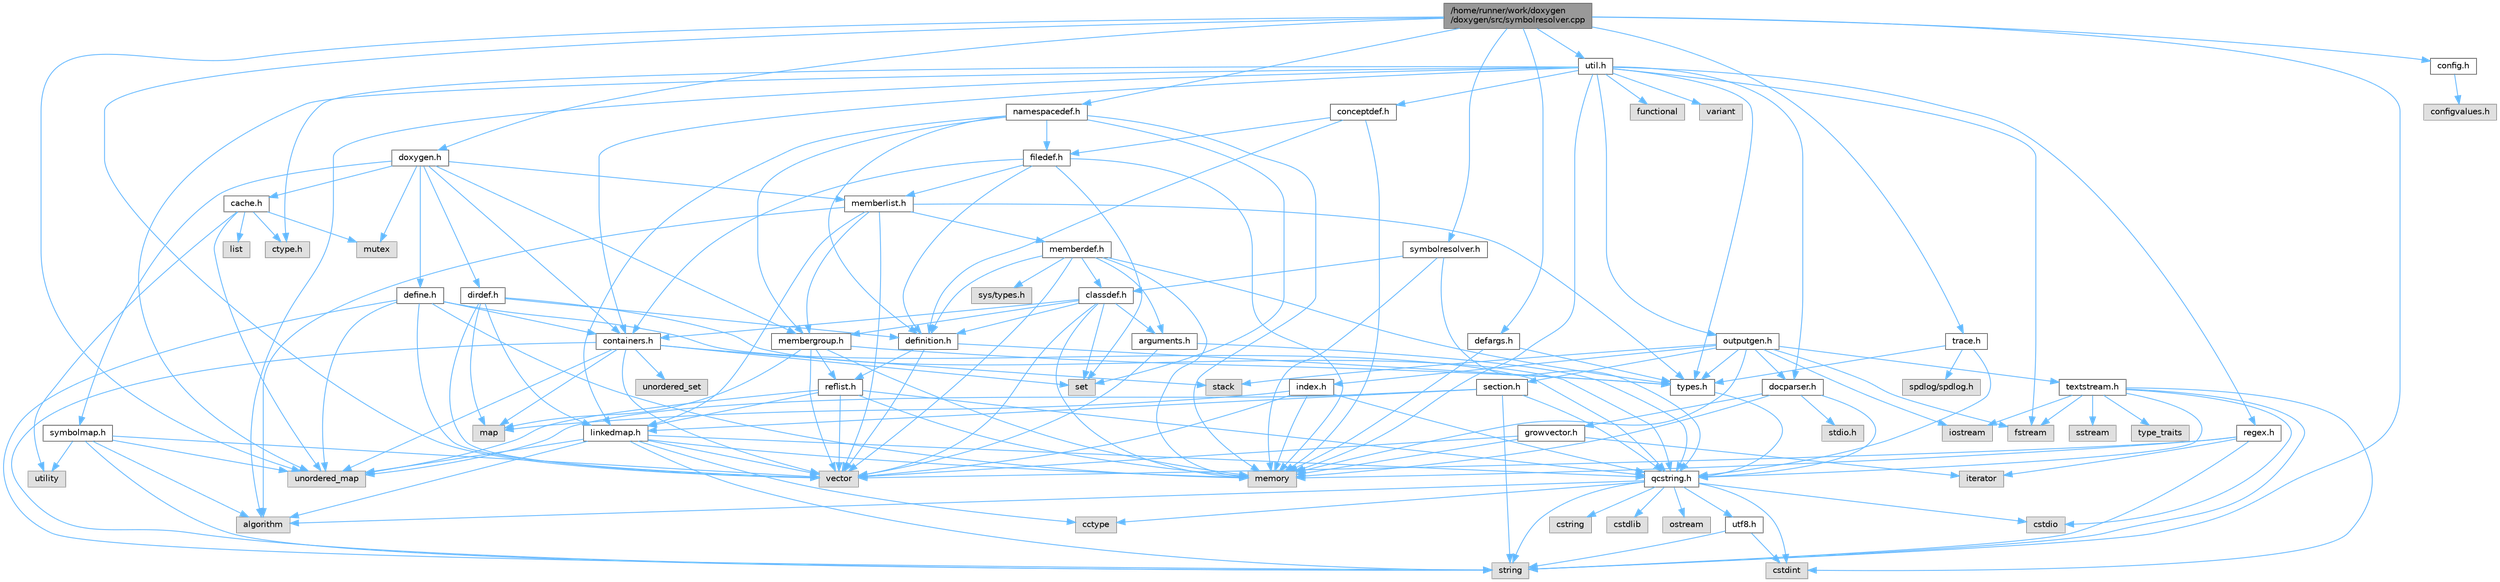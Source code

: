 digraph "/home/runner/work/doxygen/doxygen/src/symbolresolver.cpp"
{
 // INTERACTIVE_SVG=YES
 // LATEX_PDF_SIZE
  bgcolor="transparent";
  edge [fontname=Helvetica,fontsize=10,labelfontname=Helvetica,labelfontsize=10];
  node [fontname=Helvetica,fontsize=10,shape=box,height=0.2,width=0.4];
  Node1 [id="Node000001",label="/home/runner/work/doxygen\l/doxygen/src/symbolresolver.cpp",height=0.2,width=0.4,color="gray40", fillcolor="grey60", style="filled", fontcolor="black"];
  Node1 -> Node2 [id="edge1_Node000001_Node000002",color="steelblue1",style="solid"];
  Node2 [id="Node000002",label="unordered_map",height=0.2,width=0.4,color="grey60", fillcolor="#E0E0E0", style="filled"];
  Node1 -> Node3 [id="edge2_Node000001_Node000003",color="steelblue1",style="solid"];
  Node3 [id="Node000003",label="string",height=0.2,width=0.4,color="grey60", fillcolor="#E0E0E0", style="filled"];
  Node1 -> Node4 [id="edge3_Node000001_Node000004",color="steelblue1",style="solid"];
  Node4 [id="Node000004",label="vector",height=0.2,width=0.4,color="grey60", fillcolor="#E0E0E0", style="filled"];
  Node1 -> Node5 [id="edge4_Node000001_Node000005",color="steelblue1",style="solid"];
  Node5 [id="Node000005",label="symbolresolver.h",height=0.2,width=0.4,color="grey40", fillcolor="white", style="filled",URL="$d9/db2/symbolresolver_8h.html",tooltip=" "];
  Node5 -> Node6 [id="edge5_Node000005_Node000006",color="steelblue1",style="solid"];
  Node6 [id="Node000006",label="memory",height=0.2,width=0.4,color="grey60", fillcolor="#E0E0E0", style="filled"];
  Node5 -> Node7 [id="edge6_Node000005_Node000007",color="steelblue1",style="solid"];
  Node7 [id="Node000007",label="qcstring.h",height=0.2,width=0.4,color="grey40", fillcolor="white", style="filled",URL="$d7/d5c/qcstring_8h.html",tooltip=" "];
  Node7 -> Node3 [id="edge7_Node000007_Node000003",color="steelblue1",style="solid"];
  Node7 -> Node8 [id="edge8_Node000007_Node000008",color="steelblue1",style="solid"];
  Node8 [id="Node000008",label="algorithm",height=0.2,width=0.4,color="grey60", fillcolor="#E0E0E0", style="filled"];
  Node7 -> Node9 [id="edge9_Node000007_Node000009",color="steelblue1",style="solid"];
  Node9 [id="Node000009",label="cctype",height=0.2,width=0.4,color="grey60", fillcolor="#E0E0E0", style="filled"];
  Node7 -> Node10 [id="edge10_Node000007_Node000010",color="steelblue1",style="solid"];
  Node10 [id="Node000010",label="cstring",height=0.2,width=0.4,color="grey60", fillcolor="#E0E0E0", style="filled"];
  Node7 -> Node11 [id="edge11_Node000007_Node000011",color="steelblue1",style="solid"];
  Node11 [id="Node000011",label="cstdio",height=0.2,width=0.4,color="grey60", fillcolor="#E0E0E0", style="filled"];
  Node7 -> Node12 [id="edge12_Node000007_Node000012",color="steelblue1",style="solid"];
  Node12 [id="Node000012",label="cstdlib",height=0.2,width=0.4,color="grey60", fillcolor="#E0E0E0", style="filled"];
  Node7 -> Node13 [id="edge13_Node000007_Node000013",color="steelblue1",style="solid"];
  Node13 [id="Node000013",label="cstdint",height=0.2,width=0.4,color="grey60", fillcolor="#E0E0E0", style="filled"];
  Node7 -> Node14 [id="edge14_Node000007_Node000014",color="steelblue1",style="solid"];
  Node14 [id="Node000014",label="ostream",height=0.2,width=0.4,color="grey60", fillcolor="#E0E0E0", style="filled"];
  Node7 -> Node15 [id="edge15_Node000007_Node000015",color="steelblue1",style="solid"];
  Node15 [id="Node000015",label="utf8.h",height=0.2,width=0.4,color="grey40", fillcolor="white", style="filled",URL="$db/d7c/utf8_8h.html",tooltip="Various UTF8 related helper functions."];
  Node15 -> Node13 [id="edge16_Node000015_Node000013",color="steelblue1",style="solid"];
  Node15 -> Node3 [id="edge17_Node000015_Node000003",color="steelblue1",style="solid"];
  Node5 -> Node16 [id="edge18_Node000005_Node000016",color="steelblue1",style="solid"];
  Node16 [id="Node000016",label="classdef.h",height=0.2,width=0.4,color="grey40", fillcolor="white", style="filled",URL="$d1/da6/classdef_8h.html",tooltip=" "];
  Node16 -> Node6 [id="edge19_Node000016_Node000006",color="steelblue1",style="solid"];
  Node16 -> Node4 [id="edge20_Node000016_Node000004",color="steelblue1",style="solid"];
  Node16 -> Node17 [id="edge21_Node000016_Node000017",color="steelblue1",style="solid"];
  Node17 [id="Node000017",label="set",height=0.2,width=0.4,color="grey60", fillcolor="#E0E0E0", style="filled"];
  Node16 -> Node18 [id="edge22_Node000016_Node000018",color="steelblue1",style="solid"];
  Node18 [id="Node000018",label="containers.h",height=0.2,width=0.4,color="grey40", fillcolor="white", style="filled",URL="$d5/d75/containers_8h.html",tooltip=" "];
  Node18 -> Node4 [id="edge23_Node000018_Node000004",color="steelblue1",style="solid"];
  Node18 -> Node3 [id="edge24_Node000018_Node000003",color="steelblue1",style="solid"];
  Node18 -> Node17 [id="edge25_Node000018_Node000017",color="steelblue1",style="solid"];
  Node18 -> Node19 [id="edge26_Node000018_Node000019",color="steelblue1",style="solid"];
  Node19 [id="Node000019",label="map",height=0.2,width=0.4,color="grey60", fillcolor="#E0E0E0", style="filled"];
  Node18 -> Node20 [id="edge27_Node000018_Node000020",color="steelblue1",style="solid"];
  Node20 [id="Node000020",label="unordered_set",height=0.2,width=0.4,color="grey60", fillcolor="#E0E0E0", style="filled"];
  Node18 -> Node2 [id="edge28_Node000018_Node000002",color="steelblue1",style="solid"];
  Node18 -> Node21 [id="edge29_Node000018_Node000021",color="steelblue1",style="solid"];
  Node21 [id="Node000021",label="stack",height=0.2,width=0.4,color="grey60", fillcolor="#E0E0E0", style="filled"];
  Node16 -> Node22 [id="edge30_Node000016_Node000022",color="steelblue1",style="solid"];
  Node22 [id="Node000022",label="definition.h",height=0.2,width=0.4,color="grey40", fillcolor="white", style="filled",URL="$df/da1/definition_8h.html",tooltip=" "];
  Node22 -> Node4 [id="edge31_Node000022_Node000004",color="steelblue1",style="solid"];
  Node22 -> Node23 [id="edge32_Node000022_Node000023",color="steelblue1",style="solid"];
  Node23 [id="Node000023",label="types.h",height=0.2,width=0.4,color="grey40", fillcolor="white", style="filled",URL="$d9/d49/types_8h.html",tooltip="This file contains a number of basic enums and types."];
  Node23 -> Node7 [id="edge33_Node000023_Node000007",color="steelblue1",style="solid"];
  Node22 -> Node24 [id="edge34_Node000022_Node000024",color="steelblue1",style="solid"];
  Node24 [id="Node000024",label="reflist.h",height=0.2,width=0.4,color="grey40", fillcolor="white", style="filled",URL="$d1/d02/reflist_8h.html",tooltip=" "];
  Node24 -> Node4 [id="edge35_Node000024_Node000004",color="steelblue1",style="solid"];
  Node24 -> Node2 [id="edge36_Node000024_Node000002",color="steelblue1",style="solid"];
  Node24 -> Node6 [id="edge37_Node000024_Node000006",color="steelblue1",style="solid"];
  Node24 -> Node7 [id="edge38_Node000024_Node000007",color="steelblue1",style="solid"];
  Node24 -> Node25 [id="edge39_Node000024_Node000025",color="steelblue1",style="solid"];
  Node25 [id="Node000025",label="linkedmap.h",height=0.2,width=0.4,color="grey40", fillcolor="white", style="filled",URL="$da/de1/linkedmap_8h.html",tooltip=" "];
  Node25 -> Node2 [id="edge40_Node000025_Node000002",color="steelblue1",style="solid"];
  Node25 -> Node4 [id="edge41_Node000025_Node000004",color="steelblue1",style="solid"];
  Node25 -> Node6 [id="edge42_Node000025_Node000006",color="steelblue1",style="solid"];
  Node25 -> Node3 [id="edge43_Node000025_Node000003",color="steelblue1",style="solid"];
  Node25 -> Node8 [id="edge44_Node000025_Node000008",color="steelblue1",style="solid"];
  Node25 -> Node9 [id="edge45_Node000025_Node000009",color="steelblue1",style="solid"];
  Node25 -> Node7 [id="edge46_Node000025_Node000007",color="steelblue1",style="solid"];
  Node16 -> Node26 [id="edge47_Node000016_Node000026",color="steelblue1",style="solid"];
  Node26 [id="Node000026",label="arguments.h",height=0.2,width=0.4,color="grey40", fillcolor="white", style="filled",URL="$df/d9b/arguments_8h.html",tooltip=" "];
  Node26 -> Node4 [id="edge48_Node000026_Node000004",color="steelblue1",style="solid"];
  Node26 -> Node7 [id="edge49_Node000026_Node000007",color="steelblue1",style="solid"];
  Node16 -> Node27 [id="edge50_Node000016_Node000027",color="steelblue1",style="solid"];
  Node27 [id="Node000027",label="membergroup.h",height=0.2,width=0.4,color="grey40", fillcolor="white", style="filled",URL="$d9/d11/membergroup_8h.html",tooltip=" "];
  Node27 -> Node4 [id="edge51_Node000027_Node000004",color="steelblue1",style="solid"];
  Node27 -> Node19 [id="edge52_Node000027_Node000019",color="steelblue1",style="solid"];
  Node27 -> Node6 [id="edge53_Node000027_Node000006",color="steelblue1",style="solid"];
  Node27 -> Node23 [id="edge54_Node000027_Node000023",color="steelblue1",style="solid"];
  Node27 -> Node24 [id="edge55_Node000027_Node000024",color="steelblue1",style="solid"];
  Node1 -> Node28 [id="edge56_Node000001_Node000028",color="steelblue1",style="solid"];
  Node28 [id="Node000028",label="util.h",height=0.2,width=0.4,color="grey40", fillcolor="white", style="filled",URL="$d8/d3c/util_8h.html",tooltip="A bunch of utility functions."];
  Node28 -> Node6 [id="edge57_Node000028_Node000006",color="steelblue1",style="solid"];
  Node28 -> Node2 [id="edge58_Node000028_Node000002",color="steelblue1",style="solid"];
  Node28 -> Node8 [id="edge59_Node000028_Node000008",color="steelblue1",style="solid"];
  Node28 -> Node29 [id="edge60_Node000028_Node000029",color="steelblue1",style="solid"];
  Node29 [id="Node000029",label="functional",height=0.2,width=0.4,color="grey60", fillcolor="#E0E0E0", style="filled"];
  Node28 -> Node30 [id="edge61_Node000028_Node000030",color="steelblue1",style="solid"];
  Node30 [id="Node000030",label="fstream",height=0.2,width=0.4,color="grey60", fillcolor="#E0E0E0", style="filled"];
  Node28 -> Node31 [id="edge62_Node000028_Node000031",color="steelblue1",style="solid"];
  Node31 [id="Node000031",label="variant",height=0.2,width=0.4,color="grey60", fillcolor="#E0E0E0", style="filled"];
  Node28 -> Node32 [id="edge63_Node000028_Node000032",color="steelblue1",style="solid"];
  Node32 [id="Node000032",label="ctype.h",height=0.2,width=0.4,color="grey60", fillcolor="#E0E0E0", style="filled"];
  Node28 -> Node23 [id="edge64_Node000028_Node000023",color="steelblue1",style="solid"];
  Node28 -> Node33 [id="edge65_Node000028_Node000033",color="steelblue1",style="solid"];
  Node33 [id="Node000033",label="docparser.h",height=0.2,width=0.4,color="grey40", fillcolor="white", style="filled",URL="$de/d9c/docparser_8h.html",tooltip=" "];
  Node33 -> Node34 [id="edge66_Node000033_Node000034",color="steelblue1",style="solid"];
  Node34 [id="Node000034",label="stdio.h",height=0.2,width=0.4,color="grey60", fillcolor="#E0E0E0", style="filled"];
  Node33 -> Node6 [id="edge67_Node000033_Node000006",color="steelblue1",style="solid"];
  Node33 -> Node7 [id="edge68_Node000033_Node000007",color="steelblue1",style="solid"];
  Node33 -> Node35 [id="edge69_Node000033_Node000035",color="steelblue1",style="solid"];
  Node35 [id="Node000035",label="growvector.h",height=0.2,width=0.4,color="grey40", fillcolor="white", style="filled",URL="$d7/d50/growvector_8h.html",tooltip=" "];
  Node35 -> Node4 [id="edge70_Node000035_Node000004",color="steelblue1",style="solid"];
  Node35 -> Node6 [id="edge71_Node000035_Node000006",color="steelblue1",style="solid"];
  Node35 -> Node36 [id="edge72_Node000035_Node000036",color="steelblue1",style="solid"];
  Node36 [id="Node000036",label="iterator",height=0.2,width=0.4,color="grey60", fillcolor="#E0E0E0", style="filled"];
  Node28 -> Node18 [id="edge73_Node000028_Node000018",color="steelblue1",style="solid"];
  Node28 -> Node37 [id="edge74_Node000028_Node000037",color="steelblue1",style="solid"];
  Node37 [id="Node000037",label="outputgen.h",height=0.2,width=0.4,color="grey40", fillcolor="white", style="filled",URL="$df/d06/outputgen_8h.html",tooltip=" "];
  Node37 -> Node6 [id="edge75_Node000037_Node000006",color="steelblue1",style="solid"];
  Node37 -> Node21 [id="edge76_Node000037_Node000021",color="steelblue1",style="solid"];
  Node37 -> Node38 [id="edge77_Node000037_Node000038",color="steelblue1",style="solid"];
  Node38 [id="Node000038",label="iostream",height=0.2,width=0.4,color="grey60", fillcolor="#E0E0E0", style="filled"];
  Node37 -> Node30 [id="edge78_Node000037_Node000030",color="steelblue1",style="solid"];
  Node37 -> Node23 [id="edge79_Node000037_Node000023",color="steelblue1",style="solid"];
  Node37 -> Node39 [id="edge80_Node000037_Node000039",color="steelblue1",style="solid"];
  Node39 [id="Node000039",label="index.h",height=0.2,width=0.4,color="grey40", fillcolor="white", style="filled",URL="$d1/db5/index_8h.html",tooltip=" "];
  Node39 -> Node6 [id="edge81_Node000039_Node000006",color="steelblue1",style="solid"];
  Node39 -> Node4 [id="edge82_Node000039_Node000004",color="steelblue1",style="solid"];
  Node39 -> Node19 [id="edge83_Node000039_Node000019",color="steelblue1",style="solid"];
  Node39 -> Node7 [id="edge84_Node000039_Node000007",color="steelblue1",style="solid"];
  Node37 -> Node40 [id="edge85_Node000037_Node000040",color="steelblue1",style="solid"];
  Node40 [id="Node000040",label="section.h",height=0.2,width=0.4,color="grey40", fillcolor="white", style="filled",URL="$d1/d2a/section_8h.html",tooltip=" "];
  Node40 -> Node3 [id="edge86_Node000040_Node000003",color="steelblue1",style="solid"];
  Node40 -> Node2 [id="edge87_Node000040_Node000002",color="steelblue1",style="solid"];
  Node40 -> Node7 [id="edge88_Node000040_Node000007",color="steelblue1",style="solid"];
  Node40 -> Node25 [id="edge89_Node000040_Node000025",color="steelblue1",style="solid"];
  Node37 -> Node41 [id="edge90_Node000037_Node000041",color="steelblue1",style="solid"];
  Node41 [id="Node000041",label="textstream.h",height=0.2,width=0.4,color="grey40", fillcolor="white", style="filled",URL="$d4/d7d/textstream_8h.html",tooltip=" "];
  Node41 -> Node3 [id="edge91_Node000041_Node000003",color="steelblue1",style="solid"];
  Node41 -> Node38 [id="edge92_Node000041_Node000038",color="steelblue1",style="solid"];
  Node41 -> Node42 [id="edge93_Node000041_Node000042",color="steelblue1",style="solid"];
  Node42 [id="Node000042",label="sstream",height=0.2,width=0.4,color="grey60", fillcolor="#E0E0E0", style="filled"];
  Node41 -> Node13 [id="edge94_Node000041_Node000013",color="steelblue1",style="solid"];
  Node41 -> Node11 [id="edge95_Node000041_Node000011",color="steelblue1",style="solid"];
  Node41 -> Node30 [id="edge96_Node000041_Node000030",color="steelblue1",style="solid"];
  Node41 -> Node43 [id="edge97_Node000041_Node000043",color="steelblue1",style="solid"];
  Node43 [id="Node000043",label="type_traits",height=0.2,width=0.4,color="grey60", fillcolor="#E0E0E0", style="filled"];
  Node41 -> Node7 [id="edge98_Node000041_Node000007",color="steelblue1",style="solid"];
  Node37 -> Node33 [id="edge99_Node000037_Node000033",color="steelblue1",style="solid"];
  Node28 -> Node44 [id="edge100_Node000028_Node000044",color="steelblue1",style="solid"];
  Node44 [id="Node000044",label="regex.h",height=0.2,width=0.4,color="grey40", fillcolor="white", style="filled",URL="$d1/d21/regex_8h.html",tooltip=" "];
  Node44 -> Node6 [id="edge101_Node000044_Node000006",color="steelblue1",style="solid"];
  Node44 -> Node3 [id="edge102_Node000044_Node000003",color="steelblue1",style="solid"];
  Node44 -> Node4 [id="edge103_Node000044_Node000004",color="steelblue1",style="solid"];
  Node44 -> Node36 [id="edge104_Node000044_Node000036",color="steelblue1",style="solid"];
  Node28 -> Node45 [id="edge105_Node000028_Node000045",color="steelblue1",style="solid"];
  Node45 [id="Node000045",label="conceptdef.h",height=0.2,width=0.4,color="grey40", fillcolor="white", style="filled",URL="$da/df1/conceptdef_8h.html",tooltip=" "];
  Node45 -> Node6 [id="edge106_Node000045_Node000006",color="steelblue1",style="solid"];
  Node45 -> Node22 [id="edge107_Node000045_Node000022",color="steelblue1",style="solid"];
  Node45 -> Node46 [id="edge108_Node000045_Node000046",color="steelblue1",style="solid"];
  Node46 [id="Node000046",label="filedef.h",height=0.2,width=0.4,color="grey40", fillcolor="white", style="filled",URL="$d4/d3a/filedef_8h.html",tooltip=" "];
  Node46 -> Node6 [id="edge109_Node000046_Node000006",color="steelblue1",style="solid"];
  Node46 -> Node17 [id="edge110_Node000046_Node000017",color="steelblue1",style="solid"];
  Node46 -> Node22 [id="edge111_Node000046_Node000022",color="steelblue1",style="solid"];
  Node46 -> Node47 [id="edge112_Node000046_Node000047",color="steelblue1",style="solid"];
  Node47 [id="Node000047",label="memberlist.h",height=0.2,width=0.4,color="grey40", fillcolor="white", style="filled",URL="$dd/d78/memberlist_8h.html",tooltip=" "];
  Node47 -> Node4 [id="edge113_Node000047_Node000004",color="steelblue1",style="solid"];
  Node47 -> Node8 [id="edge114_Node000047_Node000008",color="steelblue1",style="solid"];
  Node47 -> Node48 [id="edge115_Node000047_Node000048",color="steelblue1",style="solid"];
  Node48 [id="Node000048",label="memberdef.h",height=0.2,width=0.4,color="grey40", fillcolor="white", style="filled",URL="$d4/d46/memberdef_8h.html",tooltip=" "];
  Node48 -> Node4 [id="edge116_Node000048_Node000004",color="steelblue1",style="solid"];
  Node48 -> Node6 [id="edge117_Node000048_Node000006",color="steelblue1",style="solid"];
  Node48 -> Node49 [id="edge118_Node000048_Node000049",color="steelblue1",style="solid"];
  Node49 [id="Node000049",label="sys/types.h",height=0.2,width=0.4,color="grey60", fillcolor="#E0E0E0", style="filled"];
  Node48 -> Node23 [id="edge119_Node000048_Node000023",color="steelblue1",style="solid"];
  Node48 -> Node22 [id="edge120_Node000048_Node000022",color="steelblue1",style="solid"];
  Node48 -> Node26 [id="edge121_Node000048_Node000026",color="steelblue1",style="solid"];
  Node48 -> Node16 [id="edge122_Node000048_Node000016",color="steelblue1",style="solid"];
  Node47 -> Node25 [id="edge123_Node000047_Node000025",color="steelblue1",style="solid"];
  Node47 -> Node23 [id="edge124_Node000047_Node000023",color="steelblue1",style="solid"];
  Node47 -> Node27 [id="edge125_Node000047_Node000027",color="steelblue1",style="solid"];
  Node46 -> Node18 [id="edge126_Node000046_Node000018",color="steelblue1",style="solid"];
  Node1 -> Node50 [id="edge127_Node000001_Node000050",color="steelblue1",style="solid"];
  Node50 [id="Node000050",label="doxygen.h",height=0.2,width=0.4,color="grey40", fillcolor="white", style="filled",URL="$d1/da1/doxygen_8h.html",tooltip=" "];
  Node50 -> Node51 [id="edge128_Node000050_Node000051",color="steelblue1",style="solid"];
  Node51 [id="Node000051",label="mutex",height=0.2,width=0.4,color="grey60", fillcolor="#E0E0E0", style="filled"];
  Node50 -> Node18 [id="edge129_Node000050_Node000018",color="steelblue1",style="solid"];
  Node50 -> Node27 [id="edge130_Node000050_Node000027",color="steelblue1",style="solid"];
  Node50 -> Node52 [id="edge131_Node000050_Node000052",color="steelblue1",style="solid"];
  Node52 [id="Node000052",label="dirdef.h",height=0.2,width=0.4,color="grey40", fillcolor="white", style="filled",URL="$d6/d15/dirdef_8h.html",tooltip=" "];
  Node52 -> Node4 [id="edge132_Node000052_Node000004",color="steelblue1",style="solid"];
  Node52 -> Node19 [id="edge133_Node000052_Node000019",color="steelblue1",style="solid"];
  Node52 -> Node7 [id="edge134_Node000052_Node000007",color="steelblue1",style="solid"];
  Node52 -> Node25 [id="edge135_Node000052_Node000025",color="steelblue1",style="solid"];
  Node52 -> Node22 [id="edge136_Node000052_Node000022",color="steelblue1",style="solid"];
  Node50 -> Node47 [id="edge137_Node000050_Node000047",color="steelblue1",style="solid"];
  Node50 -> Node53 [id="edge138_Node000050_Node000053",color="steelblue1",style="solid"];
  Node53 [id="Node000053",label="define.h",height=0.2,width=0.4,color="grey40", fillcolor="white", style="filled",URL="$df/d67/define_8h.html",tooltip=" "];
  Node53 -> Node4 [id="edge139_Node000053_Node000004",color="steelblue1",style="solid"];
  Node53 -> Node6 [id="edge140_Node000053_Node000006",color="steelblue1",style="solid"];
  Node53 -> Node3 [id="edge141_Node000053_Node000003",color="steelblue1",style="solid"];
  Node53 -> Node2 [id="edge142_Node000053_Node000002",color="steelblue1",style="solid"];
  Node53 -> Node7 [id="edge143_Node000053_Node000007",color="steelblue1",style="solid"];
  Node53 -> Node18 [id="edge144_Node000053_Node000018",color="steelblue1",style="solid"];
  Node50 -> Node54 [id="edge145_Node000050_Node000054",color="steelblue1",style="solid"];
  Node54 [id="Node000054",label="cache.h",height=0.2,width=0.4,color="grey40", fillcolor="white", style="filled",URL="$d3/d26/cache_8h.html",tooltip=" "];
  Node54 -> Node55 [id="edge146_Node000054_Node000055",color="steelblue1",style="solid"];
  Node55 [id="Node000055",label="list",height=0.2,width=0.4,color="grey60", fillcolor="#E0E0E0", style="filled"];
  Node54 -> Node2 [id="edge147_Node000054_Node000002",color="steelblue1",style="solid"];
  Node54 -> Node51 [id="edge148_Node000054_Node000051",color="steelblue1",style="solid"];
  Node54 -> Node56 [id="edge149_Node000054_Node000056",color="steelblue1",style="solid"];
  Node56 [id="Node000056",label="utility",height=0.2,width=0.4,color="grey60", fillcolor="#E0E0E0", style="filled"];
  Node54 -> Node32 [id="edge150_Node000054_Node000032",color="steelblue1",style="solid"];
  Node50 -> Node57 [id="edge151_Node000050_Node000057",color="steelblue1",style="solid"];
  Node57 [id="Node000057",label="symbolmap.h",height=0.2,width=0.4,color="grey40", fillcolor="white", style="filled",URL="$d7/ddd/symbolmap_8h.html",tooltip=" "];
  Node57 -> Node8 [id="edge152_Node000057_Node000008",color="steelblue1",style="solid"];
  Node57 -> Node2 [id="edge153_Node000057_Node000002",color="steelblue1",style="solid"];
  Node57 -> Node4 [id="edge154_Node000057_Node000004",color="steelblue1",style="solid"];
  Node57 -> Node3 [id="edge155_Node000057_Node000003",color="steelblue1",style="solid"];
  Node57 -> Node56 [id="edge156_Node000057_Node000056",color="steelblue1",style="solid"];
  Node1 -> Node58 [id="edge157_Node000001_Node000058",color="steelblue1",style="solid"];
  Node58 [id="Node000058",label="namespacedef.h",height=0.2,width=0.4,color="grey40", fillcolor="white", style="filled",URL="$d7/d97/namespacedef_8h.html",tooltip=" "];
  Node58 -> Node6 [id="edge158_Node000058_Node000006",color="steelblue1",style="solid"];
  Node58 -> Node17 [id="edge159_Node000058_Node000017",color="steelblue1",style="solid"];
  Node58 -> Node22 [id="edge160_Node000058_Node000022",color="steelblue1",style="solid"];
  Node58 -> Node46 [id="edge161_Node000058_Node000046",color="steelblue1",style="solid"];
  Node58 -> Node25 [id="edge162_Node000058_Node000025",color="steelblue1",style="solid"];
  Node58 -> Node27 [id="edge163_Node000058_Node000027",color="steelblue1",style="solid"];
  Node1 -> Node59 [id="edge164_Node000001_Node000059",color="steelblue1",style="solid"];
  Node59 [id="Node000059",label="config.h",height=0.2,width=0.4,color="grey40", fillcolor="white", style="filled",URL="$db/d16/config_8h.html",tooltip=" "];
  Node59 -> Node60 [id="edge165_Node000059_Node000060",color="steelblue1",style="solid"];
  Node60 [id="Node000060",label="configvalues.h",height=0.2,width=0.4,color="grey60", fillcolor="#E0E0E0", style="filled"];
  Node1 -> Node61 [id="edge166_Node000001_Node000061",color="steelblue1",style="solid"];
  Node61 [id="Node000061",label="defargs.h",height=0.2,width=0.4,color="grey40", fillcolor="white", style="filled",URL="$d8/d65/defargs_8h.html",tooltip=" "];
  Node61 -> Node23 [id="edge167_Node000061_Node000023",color="steelblue1",style="solid"];
  Node61 -> Node6 [id="edge168_Node000061_Node000006",color="steelblue1",style="solid"];
  Node1 -> Node62 [id="edge169_Node000001_Node000062",color="steelblue1",style="solid"];
  Node62 [id="Node000062",label="trace.h",height=0.2,width=0.4,color="grey40", fillcolor="white", style="filled",URL="$d1/d1b/trace_8h.html",tooltip=" "];
  Node62 -> Node63 [id="edge170_Node000062_Node000063",color="steelblue1",style="solid"];
  Node63 [id="Node000063",label="spdlog/spdlog.h",height=0.2,width=0.4,color="grey60", fillcolor="#E0E0E0", style="filled"];
  Node62 -> Node23 [id="edge171_Node000062_Node000023",color="steelblue1",style="solid"];
  Node62 -> Node7 [id="edge172_Node000062_Node000007",color="steelblue1",style="solid"];
}
